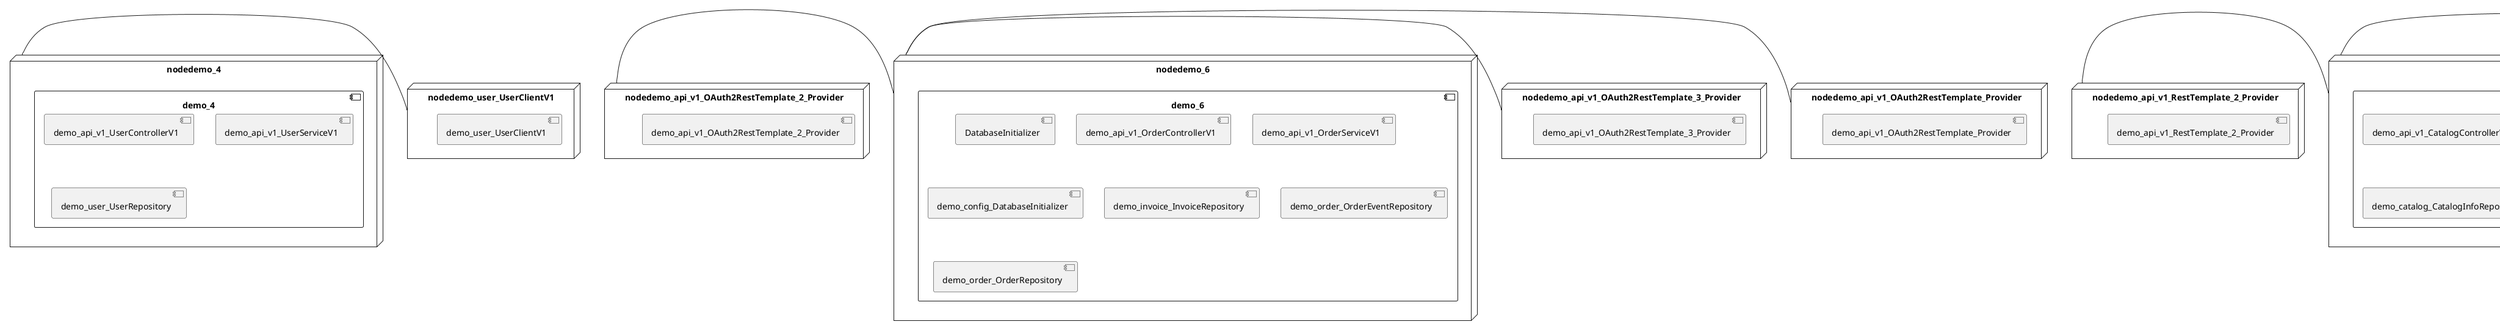 @startuml
skinparam fixCircleLabelOverlapping true
skinparam componentStyle uml2
node nodedemo {
component demo {
[demo_api_v1_CatalogControllerV1] [[kbastani-spring-cloud-event-sourcing-example.system#_0HTfdFa-Ee-WnZcc9jbvNg]]
[demo_api_v1_CatalogServiceV1] [[kbastani-spring-cloud-event-sourcing-example.system#_0HTfdFa-Ee-WnZcc9jbvNg]]
[demo_catalog_CatalogInfoRepository] [[kbastani-spring-cloud-event-sourcing-example.system#_0HTfdFa-Ee-WnZcc9jbvNg]]
}
}
node nodedemo_2 {
component demo_2 {
[demo_api_v1_ShoppingCartControllerV1] [[kbastani-spring-cloud-event-sourcing-example.system#_0HTfdFa-Ee-WnZcc9jbvNg]]
[demo_api_v1_ShoppingCartServiceV1] [[kbastani-spring-cloud-event-sourcing-example.system#_0HTfdFa-Ee-WnZcc9jbvNg]]
[demo_cart_CartEventRepository] [[kbastani-spring-cloud-event-sourcing-example.system#_0HTfdFa-Ee-WnZcc9jbvNg]]
}
}
node nodedemo_3 {
component demo_3 {
[demo_UserController] [[kbastani-spring-cloud-event-sourcing-example.system#_0HTfdFa-Ee-WnZcc9jbvNg]]
[demo_UserRepository] [[kbastani-spring-cloud-event-sourcing-example.system#_0HTfdFa-Ee-WnZcc9jbvNg]]
[demo_UserService] [[kbastani-spring-cloud-event-sourcing-example.system#_0HTfdFa-Ee-WnZcc9jbvNg]]
[demo_login_UserController] [[kbastani-spring-cloud-event-sourcing-example.system#_0HTfdFa-Ee-WnZcc9jbvNg]]
}
}
node nodedemo_4 {
component demo_4 {
[demo_api_v1_UserControllerV1] [[kbastani-spring-cloud-event-sourcing-example.system#_0HTfdFa-Ee-WnZcc9jbvNg]]
[demo_api_v1_UserServiceV1] [[kbastani-spring-cloud-event-sourcing-example.system#_0HTfdFa-Ee-WnZcc9jbvNg]]
[demo_user_UserRepository] [[kbastani-spring-cloud-event-sourcing-example.system#_0HTfdFa-Ee-WnZcc9jbvNg]]
}
}
node nodedemo_5 {
component demo_5 {
[demo_account_AccountRepository] [[kbastani-spring-cloud-event-sourcing-example.system#_0HTfdFa-Ee-WnZcc9jbvNg]]
[demo_api_v1_AccountControllerV1] [[kbastani-spring-cloud-event-sourcing-example.system#_0HTfdFa-Ee-WnZcc9jbvNg]]
[demo_api_v1_AccountServiceV1] [[kbastani-spring-cloud-event-sourcing-example.system#_0HTfdFa-Ee-WnZcc9jbvNg]]
}
}
node nodedemo_6 {
component demo_6 {
[DatabaseInitializer] [[kbastani-spring-cloud-event-sourcing-example.system#_0HTfdFa-Ee-WnZcc9jbvNg]]
[demo_api_v1_OrderControllerV1] [[kbastani-spring-cloud-event-sourcing-example.system#_0HTfdFa-Ee-WnZcc9jbvNg]]
[demo_api_v1_OrderServiceV1] [[kbastani-spring-cloud-event-sourcing-example.system#_0HTfdFa-Ee-WnZcc9jbvNg]]
[demo_config_DatabaseInitializer] [[kbastani-spring-cloud-event-sourcing-example.system#_0HTfdFa-Ee-WnZcc9jbvNg]]
[demo_invoice_InvoiceRepository] [[kbastani-spring-cloud-event-sourcing-example.system#_0HTfdFa-Ee-WnZcc9jbvNg]]
[demo_order_OrderEventRepository] [[kbastani-spring-cloud-event-sourcing-example.system#_0HTfdFa-Ee-WnZcc9jbvNg]]
[demo_order_OrderRepository] [[kbastani-spring-cloud-event-sourcing-example.system#_0HTfdFa-Ee-WnZcc9jbvNg]]
}
}
node nodedemo_v1 {
component demo_v1 {
[demo_v1_InventoryControllerV1] [[kbastani-spring-cloud-event-sourcing-example.system#_0HTfdFa-Ee-WnZcc9jbvNg]]
[demo_v1_InventoryServiceV1] [[kbastani-spring-cloud-event-sourcing-example.system#_0HTfdFa-Ee-WnZcc9jbvNg]]
}
}
node nodedemo_api_v1_OAuth2RestTemplate_2_Provider {
[demo_api_v1_OAuth2RestTemplate_2_Provider] [[kbastani-spring-cloud-event-sourcing-example.system#_0HTfdFa-Ee-WnZcc9jbvNg]]
}
node nodedemo_api_v1_OAuth2RestTemplate_3_Provider {
[demo_api_v1_OAuth2RestTemplate_3_Provider] [[kbastani-spring-cloud-event-sourcing-example.system#_0HTfdFa-Ee-WnZcc9jbvNg]]
}
node nodedemo_api_v1_OAuth2RestTemplate_Provider {
[demo_api_v1_OAuth2RestTemplate_Provider] [[kbastani-spring-cloud-event-sourcing-example.system#_0HTfdFa-Ee-WnZcc9jbvNg]]
}
node nodedemo_api_v1_RestTemplate_2_Provider {
[demo_api_v1_RestTemplate_2_Provider] [[kbastani-spring-cloud-event-sourcing-example.system#_0HTfdFa-Ee-WnZcc9jbvNg]]
}
node nodedemo_api_v1_RestTemplate_Provider {
[demo_api_v1_RestTemplate_Provider] [[kbastani-spring-cloud-event-sourcing-example.system#_0HTfdFa-Ee-WnZcc9jbvNg]]
}
node nodedemo_inventory_InventoryRepository_Provider {
[demo_inventory_InventoryRepository_Provider] [[kbastani-spring-cloud-event-sourcing-example.system#_0HTfdFa-Ee-WnZcc9jbvNg]]
}
node nodedemo_login_AuthenticationManager_Provider {
[demo_login_AuthenticationManager_Provider] [[kbastani-spring-cloud-event-sourcing-example.system#_0HTfdFa-Ee-WnZcc9jbvNg]]
}
node nodedemo_login_ClientDetailsService_Provider {
[demo_login_ClientDetailsService_Provider] [[kbastani-spring-cloud-event-sourcing-example.system#_0HTfdFa-Ee-WnZcc9jbvNg]]
}
node nodedemo_login_HttpSessionSecurityContextRepository_Provider {
[demo_login_HttpSessionSecurityContextRepository_Provider] [[kbastani-spring-cloud-event-sourcing-example.system#_0HTfdFa-Ee-WnZcc9jbvNg]]
}
node nodedemo_login_LoginController {
[demo_login_LoginController] [[kbastani-spring-cloud-event-sourcing-example.system#_0HTfdFa-Ee-WnZcc9jbvNg]]
}
node nodedemo_product_ProductRepository_Provider {
[demo_product_ProductRepository_Provider] [[kbastani-spring-cloud-event-sourcing-example.system#_0HTfdFa-Ee-WnZcc9jbvNg]]
}
node nodedemo_user_UserClientV1 {
[demo_user_UserClientV1] [[kbastani-spring-cloud-event-sourcing-example.system#_0HTfdFa-Ee-WnZcc9jbvNg]]
}
node nodedemo_v1_Session_Provider {
[demo_v1_Session_Provider] [[kbastani-spring-cloud-event-sourcing-example.system#_0HTfdFa-Ee-WnZcc9jbvNg]]
}
[nodedemo_4] - [nodedemo_user_UserClientV1]
[nodedemo_api_v1_OAuth2RestTemplate_2_Provider] - [nodedemo_6]
[nodedemo_api_v1_OAuth2RestTemplate_3_Provider] - [nodedemo_6]
[nodedemo_api_v1_OAuth2RestTemplate_Provider] - [nodedemo_6]
[nodedemo_api_v1_RestTemplate_2_Provider] - [nodedemo]
[nodedemo_api_v1_RestTemplate_Provider] - [nodedemo]
[nodedemo_inventory_InventoryRepository_Provider] - [nodedemo_v1]
[nodedemo_login_AuthenticationManager_Provider] - [nodedemo_login_LoginController]
[nodedemo_login_ClientDetailsService_Provider] - [nodedemo_login_LoginController]
[nodedemo_login_HttpSessionSecurityContextRepository_Provider] - [nodedemo_login_LoginController]
[nodedemo_product_ProductRepository_Provider] - [nodedemo_v1]
[nodedemo_v1_Session_Provider] - [nodedemo_v1]

@enduml
